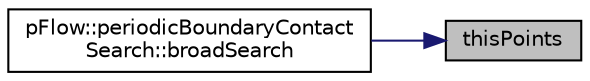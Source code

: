 digraph "thisPoints"
{
 // LATEX_PDF_SIZE
  edge [fontname="Helvetica",fontsize="10",labelfontname="Helvetica",labelfontsize="10"];
  node [fontname="Helvetica",fontsize="10",shape=record];
  rankdir="RL";
  Node1 [label="thisPoints",height=0.2,width=0.4,color="black", fillcolor="grey75", style="filled", fontcolor="black",tooltip=" "];
  Node1 -> Node2 [dir="back",color="midnightblue",fontsize="10",style="solid",fontname="Helvetica"];
  Node2 [label="pFlow::periodicBoundaryContact\lSearch::broadSearch",height=0.2,width=0.4,color="black", fillcolor="white", style="filled",URL="$classpFlow_1_1periodicBoundaryContactSearch.html#acb9ff3a1dfbfca6c8ee0e6001cb94d19",tooltip=" "];
}
